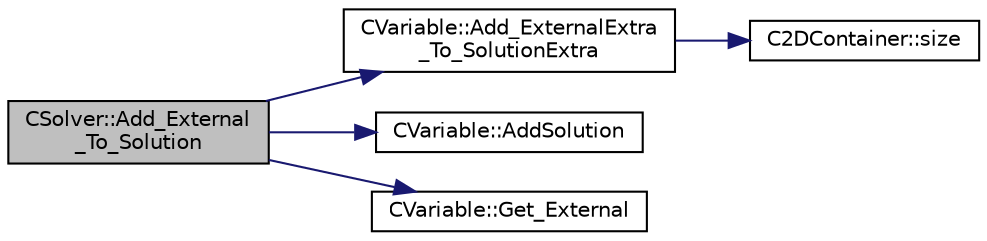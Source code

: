 digraph "CSolver::Add_External_To_Solution"
{
 // LATEX_PDF_SIZE
  edge [fontname="Helvetica",fontsize="10",labelfontname="Helvetica",labelfontsize="10"];
  node [fontname="Helvetica",fontsize="10",shape=record];
  rankdir="LR";
  Node1 [label="CSolver::Add_External\l_To_Solution",height=0.2,width=0.4,color="black", fillcolor="grey75", style="filled", fontcolor="black",tooltip="Add External to Solution vector."];
  Node1 -> Node2 [color="midnightblue",fontsize="10",style="solid",fontname="Helvetica"];
  Node2 [label="CVariable::Add_ExternalExtra\l_To_SolutionExtra",height=0.2,width=0.4,color="black", fillcolor="white", style="filled",URL="$classCVariable.html#a763268a9c4a2e25b871117743251463c",tooltip="Add the external contribution to the solution for the extra adjoint solutions."];
  Node2 -> Node3 [color="midnightblue",fontsize="10",style="solid",fontname="Helvetica"];
  Node3 [label="C2DContainer::size",height=0.2,width=0.4,color="black", fillcolor="white", style="filled",URL="$classC2DContainer.html#a8278113dbcf54123f9852e7e44583759",tooltip=" "];
  Node1 -> Node4 [color="midnightblue",fontsize="10",style="solid",fontname="Helvetica"];
  Node4 [label="CVariable::AddSolution",height=0.2,width=0.4,color="black", fillcolor="white", style="filled",URL="$classCVariable.html#acb44f7d71d6e55b18bd008b704327f4a",tooltip="Add a value to the solution."];
  Node1 -> Node5 [color="midnightblue",fontsize="10",style="solid",fontname="Helvetica"];
  Node5 [label="CVariable::Get_External",height=0.2,width=0.4,color="black", fillcolor="white", style="filled",URL="$classCVariable.html#a0c4aaa259185240b2af9be0dbede091e",tooltip="Get the external contributions of the problem."];
}
